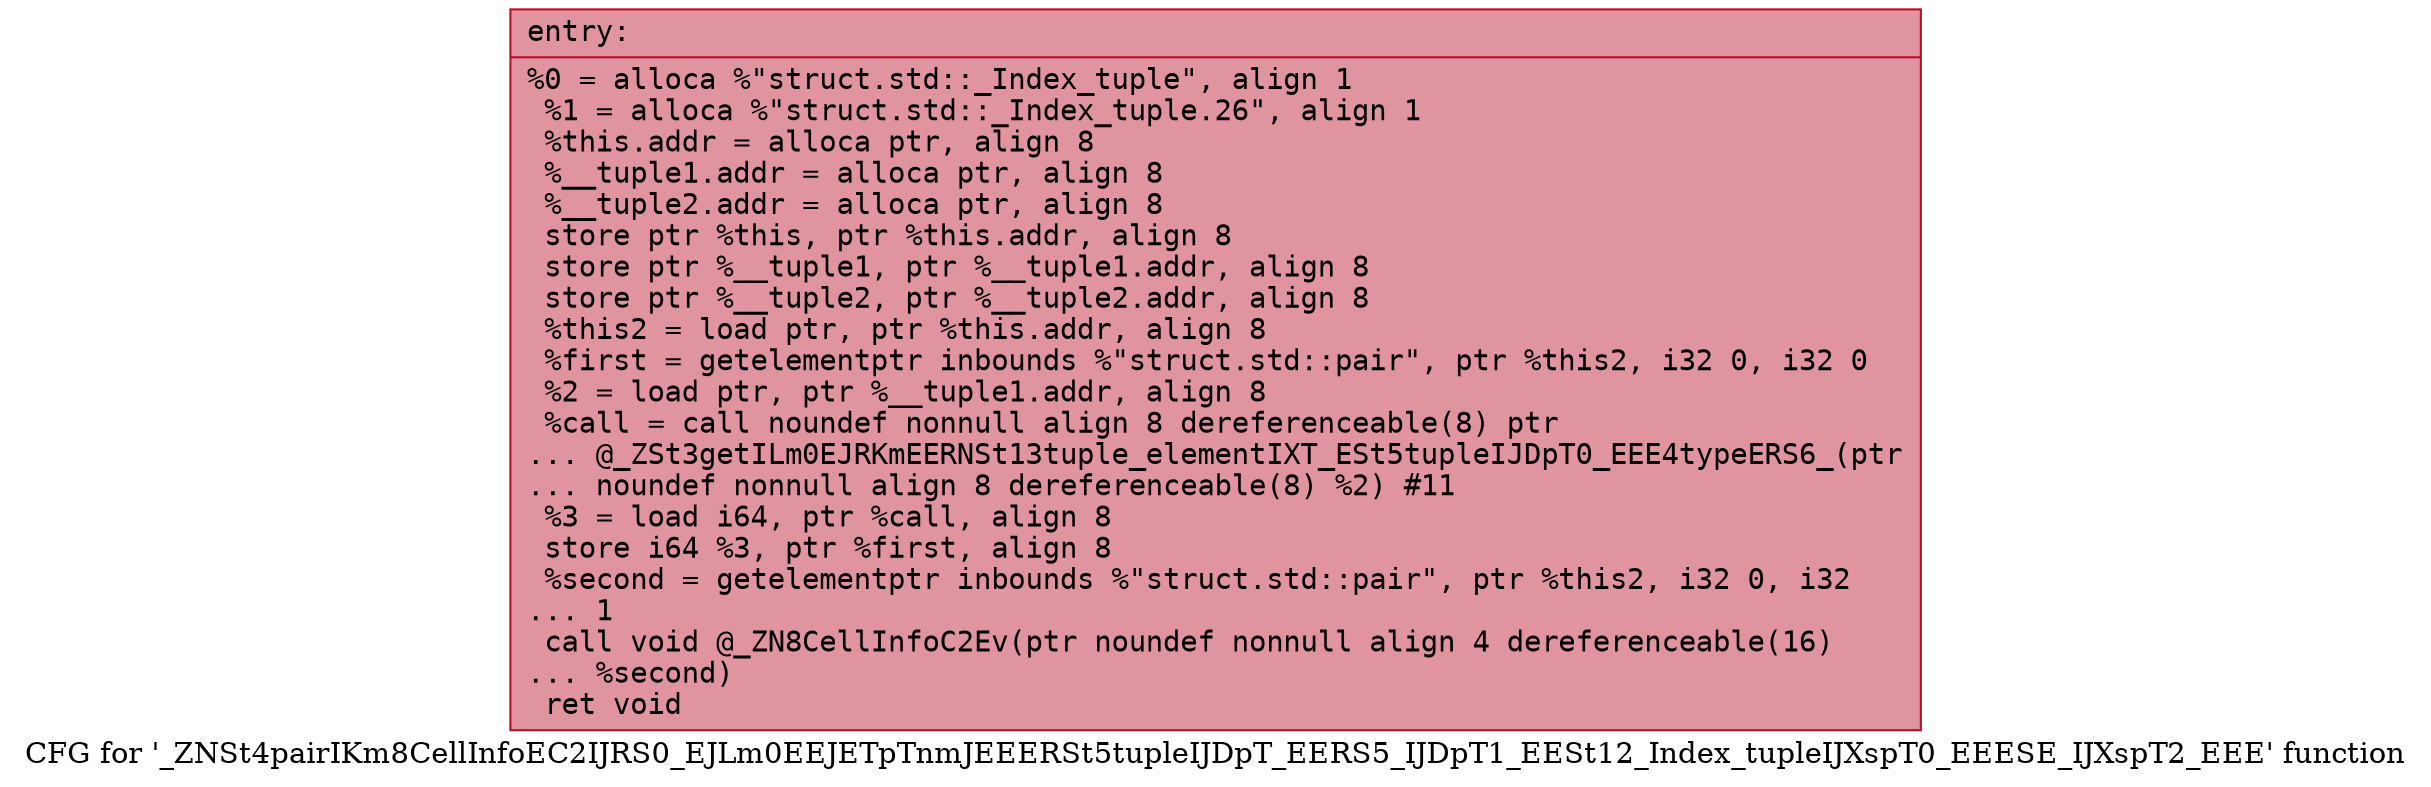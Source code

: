 digraph "CFG for '_ZNSt4pairIKm8CellInfoEC2IJRS0_EJLm0EEJETpTnmJEEERSt5tupleIJDpT_EERS5_IJDpT1_EESt12_Index_tupleIJXspT0_EEESE_IJXspT2_EEE' function" {
	label="CFG for '_ZNSt4pairIKm8CellInfoEC2IJRS0_EJLm0EEJETpTnmJEEERSt5tupleIJDpT_EERS5_IJDpT1_EESt12_Index_tupleIJXspT0_EEESE_IJXspT2_EEE' function";

	Node0x562da2063b40 [shape=record,color="#b70d28ff", style=filled, fillcolor="#b70d2870" fontname="Courier",label="{entry:\l|  %0 = alloca %\"struct.std::_Index_tuple\", align 1\l  %1 = alloca %\"struct.std::_Index_tuple.26\", align 1\l  %this.addr = alloca ptr, align 8\l  %__tuple1.addr = alloca ptr, align 8\l  %__tuple2.addr = alloca ptr, align 8\l  store ptr %this, ptr %this.addr, align 8\l  store ptr %__tuple1, ptr %__tuple1.addr, align 8\l  store ptr %__tuple2, ptr %__tuple2.addr, align 8\l  %this2 = load ptr, ptr %this.addr, align 8\l  %first = getelementptr inbounds %\"struct.std::pair\", ptr %this2, i32 0, i32 0\l  %2 = load ptr, ptr %__tuple1.addr, align 8\l  %call = call noundef nonnull align 8 dereferenceable(8) ptr\l... @_ZSt3getILm0EJRKmEERNSt13tuple_elementIXT_ESt5tupleIJDpT0_EEE4typeERS6_(ptr\l... noundef nonnull align 8 dereferenceable(8) %2) #11\l  %3 = load i64, ptr %call, align 8\l  store i64 %3, ptr %first, align 8\l  %second = getelementptr inbounds %\"struct.std::pair\", ptr %this2, i32 0, i32\l... 1\l  call void @_ZN8CellInfoC2Ev(ptr noundef nonnull align 4 dereferenceable(16)\l... %second)\l  ret void\l}"];
}
